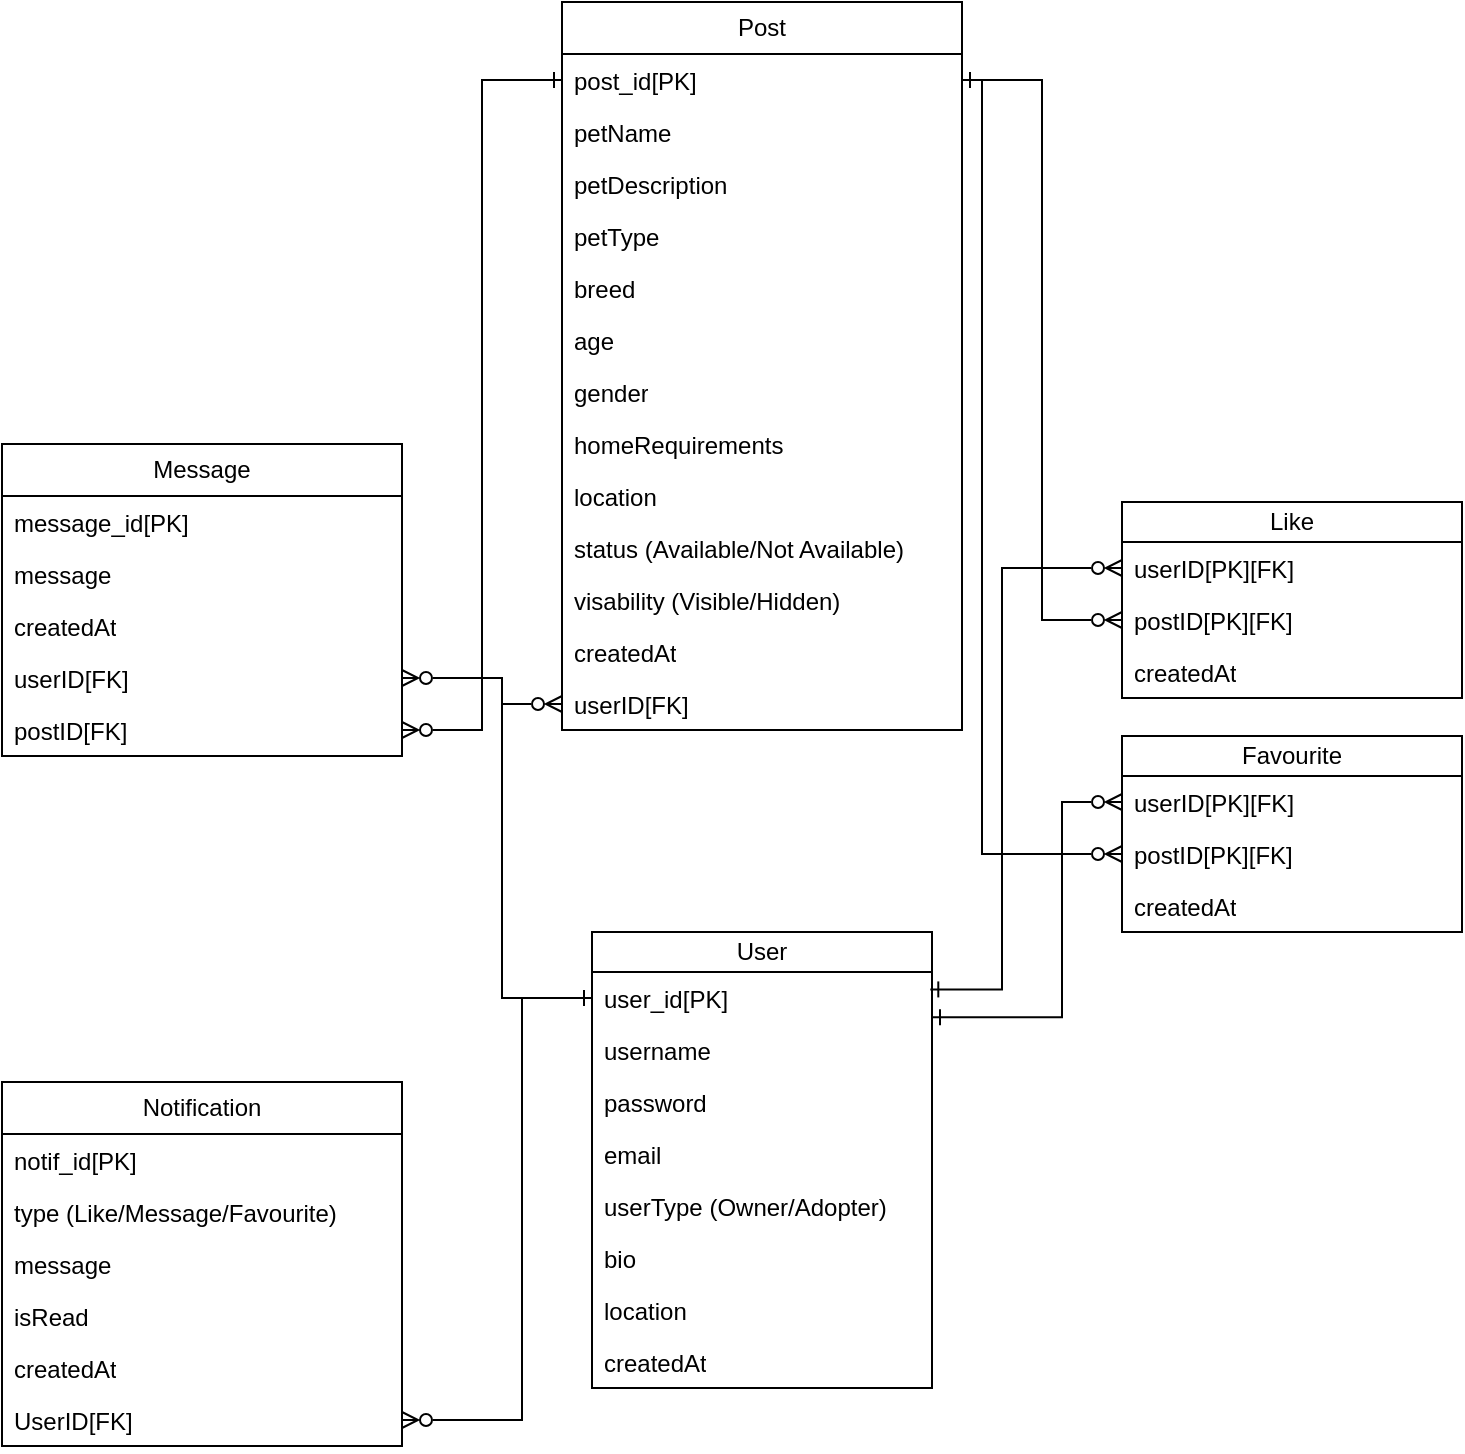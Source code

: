 <mxfile version="24.7.17">
  <diagram name="Page-1" id="efa7a0a1-bf9b-a30e-e6df-94a7791c09e9">
    <mxGraphModel dx="1735" dy="1115" grid="1" gridSize="10" guides="1" tooltips="1" connect="1" arrows="1" fold="1" page="1" pageScale="1" pageWidth="826" pageHeight="1169" background="none" math="0" shadow="0">
      <root>
        <mxCell id="0" />
        <mxCell id="1" parent="0" />
        <mxCell id="i3ylS3Iu1e_bb81jTkrV-114" value="User" style="swimlane;fontStyle=0;childLayout=stackLayout;horizontal=1;startSize=20;fillColor=none;horizontalStack=0;resizeParent=1;resizeParentMax=0;resizeLast=0;collapsible=1;marginBottom=0;whiteSpace=wrap;html=1;" vertex="1" parent="1">
          <mxGeometry x="535" y="555" width="170" height="228" as="geometry" />
        </mxCell>
        <mxCell id="i3ylS3Iu1e_bb81jTkrV-115" value="user_id[PK]" style="text;strokeColor=none;fillColor=none;align=left;verticalAlign=top;spacingLeft=4;spacingRight=4;overflow=hidden;rotatable=0;points=[[0,0.5],[1,0.5]];portConstraint=eastwest;whiteSpace=wrap;html=1;" vertex="1" parent="i3ylS3Iu1e_bb81jTkrV-114">
          <mxGeometry y="20" width="170" height="26" as="geometry" />
        </mxCell>
        <mxCell id="i3ylS3Iu1e_bb81jTkrV-116" value="username" style="text;strokeColor=none;fillColor=none;align=left;verticalAlign=top;spacingLeft=4;spacingRight=4;overflow=hidden;rotatable=0;points=[[0,0.5],[1,0.5]];portConstraint=eastwest;whiteSpace=wrap;html=1;" vertex="1" parent="i3ylS3Iu1e_bb81jTkrV-114">
          <mxGeometry y="46" width="170" height="26" as="geometry" />
        </mxCell>
        <mxCell id="i3ylS3Iu1e_bb81jTkrV-117" value="password" style="text;strokeColor=none;fillColor=none;align=left;verticalAlign=top;spacingLeft=4;spacingRight=4;overflow=hidden;rotatable=0;points=[[0,0.5],[1,0.5]];portConstraint=eastwest;whiteSpace=wrap;html=1;" vertex="1" parent="i3ylS3Iu1e_bb81jTkrV-114">
          <mxGeometry y="72" width="170" height="26" as="geometry" />
        </mxCell>
        <mxCell id="i3ylS3Iu1e_bb81jTkrV-151" value="email" style="text;strokeColor=none;fillColor=none;align=left;verticalAlign=top;spacingLeft=4;spacingRight=4;overflow=hidden;rotatable=0;points=[[0,0.5],[1,0.5]];portConstraint=eastwest;whiteSpace=wrap;html=1;" vertex="1" parent="i3ylS3Iu1e_bb81jTkrV-114">
          <mxGeometry y="98" width="170" height="26" as="geometry" />
        </mxCell>
        <mxCell id="i3ylS3Iu1e_bb81jTkrV-124" value="userType (Owner/Adopter)" style="text;strokeColor=none;fillColor=none;align=left;verticalAlign=top;spacingLeft=4;spacingRight=4;overflow=hidden;rotatable=0;points=[[0,0.5],[1,0.5]];portConstraint=eastwest;whiteSpace=wrap;html=1;" vertex="1" parent="i3ylS3Iu1e_bb81jTkrV-114">
          <mxGeometry y="124" width="170" height="26" as="geometry" />
        </mxCell>
        <mxCell id="i3ylS3Iu1e_bb81jTkrV-125" value="bio" style="text;strokeColor=none;fillColor=none;align=left;verticalAlign=top;spacingLeft=4;spacingRight=4;overflow=hidden;rotatable=0;points=[[0,0.5],[1,0.5]];portConstraint=eastwest;whiteSpace=wrap;html=1;" vertex="1" parent="i3ylS3Iu1e_bb81jTkrV-114">
          <mxGeometry y="150" width="170" height="26" as="geometry" />
        </mxCell>
        <mxCell id="i3ylS3Iu1e_bb81jTkrV-153" value="location" style="text;strokeColor=none;fillColor=none;align=left;verticalAlign=top;spacingLeft=4;spacingRight=4;overflow=hidden;rotatable=0;points=[[0,0.5],[1,0.5]];portConstraint=eastwest;whiteSpace=wrap;html=1;" vertex="1" parent="i3ylS3Iu1e_bb81jTkrV-114">
          <mxGeometry y="176" width="170" height="26" as="geometry" />
        </mxCell>
        <mxCell id="i3ylS3Iu1e_bb81jTkrV-168" value="createdAt" style="text;strokeColor=none;fillColor=none;align=left;verticalAlign=top;spacingLeft=4;spacingRight=4;overflow=hidden;rotatable=0;points=[[0,0.5],[1,0.5]];portConstraint=eastwest;whiteSpace=wrap;html=1;" vertex="1" parent="i3ylS3Iu1e_bb81jTkrV-114">
          <mxGeometry y="202" width="170" height="26" as="geometry" />
        </mxCell>
        <mxCell id="i3ylS3Iu1e_bb81jTkrV-119" value="Post" style="swimlane;fontStyle=0;childLayout=stackLayout;horizontal=1;startSize=26;fillColor=none;horizontalStack=0;resizeParent=1;resizeParentMax=0;resizeLast=0;collapsible=1;marginBottom=0;whiteSpace=wrap;html=1;" vertex="1" parent="1">
          <mxGeometry x="520" y="90" width="200" height="364" as="geometry" />
        </mxCell>
        <mxCell id="i3ylS3Iu1e_bb81jTkrV-120" value="post_id[PK]" style="text;strokeColor=none;fillColor=none;align=left;verticalAlign=top;spacingLeft=4;spacingRight=4;overflow=hidden;rotatable=0;points=[[0,0.5],[1,0.5]];portConstraint=eastwest;whiteSpace=wrap;html=1;" vertex="1" parent="i3ylS3Iu1e_bb81jTkrV-119">
          <mxGeometry y="26" width="200" height="26" as="geometry" />
        </mxCell>
        <mxCell id="i3ylS3Iu1e_bb81jTkrV-121" value="petName" style="text;strokeColor=none;fillColor=none;align=left;verticalAlign=top;spacingLeft=4;spacingRight=4;overflow=hidden;rotatable=0;points=[[0,0.5],[1,0.5]];portConstraint=eastwest;whiteSpace=wrap;html=1;" vertex="1" parent="i3ylS3Iu1e_bb81jTkrV-119">
          <mxGeometry y="52" width="200" height="26" as="geometry" />
        </mxCell>
        <mxCell id="i3ylS3Iu1e_bb81jTkrV-122" value="petDescription" style="text;strokeColor=none;fillColor=none;align=left;verticalAlign=top;spacingLeft=4;spacingRight=4;overflow=hidden;rotatable=0;points=[[0,0.5],[1,0.5]];portConstraint=eastwest;whiteSpace=wrap;html=1;" vertex="1" parent="i3ylS3Iu1e_bb81jTkrV-119">
          <mxGeometry y="78" width="200" height="26" as="geometry" />
        </mxCell>
        <mxCell id="i3ylS3Iu1e_bb81jTkrV-127" value="petType" style="text;strokeColor=none;fillColor=none;align=left;verticalAlign=top;spacingLeft=4;spacingRight=4;overflow=hidden;rotatable=0;points=[[0,0.5],[1,0.5]];portConstraint=eastwest;whiteSpace=wrap;html=1;" vertex="1" parent="i3ylS3Iu1e_bb81jTkrV-119">
          <mxGeometry y="104" width="200" height="26" as="geometry" />
        </mxCell>
        <mxCell id="i3ylS3Iu1e_bb81jTkrV-128" value="breed" style="text;strokeColor=none;fillColor=none;align=left;verticalAlign=top;spacingLeft=4;spacingRight=4;overflow=hidden;rotatable=0;points=[[0,0.5],[1,0.5]];portConstraint=eastwest;whiteSpace=wrap;html=1;" vertex="1" parent="i3ylS3Iu1e_bb81jTkrV-119">
          <mxGeometry y="130" width="200" height="26" as="geometry" />
        </mxCell>
        <mxCell id="i3ylS3Iu1e_bb81jTkrV-129" value="age" style="text;strokeColor=none;fillColor=none;align=left;verticalAlign=top;spacingLeft=4;spacingRight=4;overflow=hidden;rotatable=0;points=[[0,0.5],[1,0.5]];portConstraint=eastwest;whiteSpace=wrap;html=1;" vertex="1" parent="i3ylS3Iu1e_bb81jTkrV-119">
          <mxGeometry y="156" width="200" height="26" as="geometry" />
        </mxCell>
        <mxCell id="i3ylS3Iu1e_bb81jTkrV-130" value="gender" style="text;strokeColor=none;fillColor=none;align=left;verticalAlign=top;spacingLeft=4;spacingRight=4;overflow=hidden;rotatable=0;points=[[0,0.5],[1,0.5]];portConstraint=eastwest;whiteSpace=wrap;html=1;" vertex="1" parent="i3ylS3Iu1e_bb81jTkrV-119">
          <mxGeometry y="182" width="200" height="26" as="geometry" />
        </mxCell>
        <mxCell id="i3ylS3Iu1e_bb81jTkrV-131" value="homeRequirements" style="text;strokeColor=none;fillColor=none;align=left;verticalAlign=top;spacingLeft=4;spacingRight=4;overflow=hidden;rotatable=0;points=[[0,0.5],[1,0.5]];portConstraint=eastwest;whiteSpace=wrap;html=1;" vertex="1" parent="i3ylS3Iu1e_bb81jTkrV-119">
          <mxGeometry y="208" width="200" height="26" as="geometry" />
        </mxCell>
        <mxCell id="i3ylS3Iu1e_bb81jTkrV-132" value="location" style="text;strokeColor=none;fillColor=none;align=left;verticalAlign=top;spacingLeft=4;spacingRight=4;overflow=hidden;rotatable=0;points=[[0,0.5],[1,0.5]];portConstraint=eastwest;whiteSpace=wrap;html=1;" vertex="1" parent="i3ylS3Iu1e_bb81jTkrV-119">
          <mxGeometry y="234" width="200" height="26" as="geometry" />
        </mxCell>
        <mxCell id="i3ylS3Iu1e_bb81jTkrV-133" value="status (Available/Not Available)" style="text;strokeColor=none;fillColor=none;align=left;verticalAlign=top;spacingLeft=4;spacingRight=4;overflow=hidden;rotatable=0;points=[[0,0.5],[1,0.5]];portConstraint=eastwest;whiteSpace=wrap;html=1;" vertex="1" parent="i3ylS3Iu1e_bb81jTkrV-119">
          <mxGeometry y="260" width="200" height="26" as="geometry" />
        </mxCell>
        <mxCell id="i3ylS3Iu1e_bb81jTkrV-134" value="visability (Visible/Hidden)" style="text;strokeColor=none;fillColor=none;align=left;verticalAlign=top;spacingLeft=4;spacingRight=4;overflow=hidden;rotatable=0;points=[[0,0.5],[1,0.5]];portConstraint=eastwest;whiteSpace=wrap;html=1;" vertex="1" parent="i3ylS3Iu1e_bb81jTkrV-119">
          <mxGeometry y="286" width="200" height="26" as="geometry" />
        </mxCell>
        <mxCell id="i3ylS3Iu1e_bb81jTkrV-154" value="createdAt" style="text;strokeColor=none;fillColor=none;align=left;verticalAlign=top;spacingLeft=4;spacingRight=4;overflow=hidden;rotatable=0;points=[[0,0.5],[1,0.5]];portConstraint=eastwest;whiteSpace=wrap;html=1;" vertex="1" parent="i3ylS3Iu1e_bb81jTkrV-119">
          <mxGeometry y="312" width="200" height="26" as="geometry" />
        </mxCell>
        <mxCell id="i3ylS3Iu1e_bb81jTkrV-135" value="userID[FK]" style="text;strokeColor=none;fillColor=none;align=left;verticalAlign=top;spacingLeft=4;spacingRight=4;overflow=hidden;rotatable=0;points=[[0,0.5],[1,0.5]];portConstraint=eastwest;whiteSpace=wrap;html=1;" vertex="1" parent="i3ylS3Iu1e_bb81jTkrV-119">
          <mxGeometry y="338" width="200" height="26" as="geometry" />
        </mxCell>
        <mxCell id="i3ylS3Iu1e_bb81jTkrV-138" value="Message" style="swimlane;fontStyle=0;childLayout=stackLayout;horizontal=1;startSize=26;fillColor=none;horizontalStack=0;resizeParent=1;resizeParentMax=0;resizeLast=0;collapsible=1;marginBottom=0;whiteSpace=wrap;html=1;" vertex="1" parent="1">
          <mxGeometry x="240" y="311" width="200" height="156" as="geometry" />
        </mxCell>
        <mxCell id="i3ylS3Iu1e_bb81jTkrV-139" value="message_id[PK]" style="text;strokeColor=none;fillColor=none;align=left;verticalAlign=top;spacingLeft=4;spacingRight=4;overflow=hidden;rotatable=0;points=[[0,0.5],[1,0.5]];portConstraint=eastwest;whiteSpace=wrap;html=1;" vertex="1" parent="i3ylS3Iu1e_bb81jTkrV-138">
          <mxGeometry y="26" width="200" height="26" as="geometry" />
        </mxCell>
        <mxCell id="i3ylS3Iu1e_bb81jTkrV-140" value="message" style="text;strokeColor=none;fillColor=none;align=left;verticalAlign=top;spacingLeft=4;spacingRight=4;overflow=hidden;rotatable=0;points=[[0,0.5],[1,0.5]];portConstraint=eastwest;whiteSpace=wrap;html=1;" vertex="1" parent="i3ylS3Iu1e_bb81jTkrV-138">
          <mxGeometry y="52" width="200" height="26" as="geometry" />
        </mxCell>
        <mxCell id="i3ylS3Iu1e_bb81jTkrV-166" value="createdAt" style="text;strokeColor=none;fillColor=none;align=left;verticalAlign=top;spacingLeft=4;spacingRight=4;overflow=hidden;rotatable=0;points=[[0,0.5],[1,0.5]];portConstraint=eastwest;whiteSpace=wrap;html=1;" vertex="1" parent="i3ylS3Iu1e_bb81jTkrV-138">
          <mxGeometry y="78" width="200" height="26" as="geometry" />
        </mxCell>
        <mxCell id="i3ylS3Iu1e_bb81jTkrV-167" value="userID[FK]" style="text;strokeColor=none;fillColor=none;align=left;verticalAlign=top;spacingLeft=4;spacingRight=4;overflow=hidden;rotatable=0;points=[[0,0.5],[1,0.5]];portConstraint=eastwest;whiteSpace=wrap;html=1;" vertex="1" parent="i3ylS3Iu1e_bb81jTkrV-138">
          <mxGeometry y="104" width="200" height="26" as="geometry" />
        </mxCell>
        <mxCell id="i3ylS3Iu1e_bb81jTkrV-173" value="postID[FK]" style="text;strokeColor=none;fillColor=none;align=left;verticalAlign=top;spacingLeft=4;spacingRight=4;overflow=hidden;rotatable=0;points=[[0,0.5],[1,0.5]];portConstraint=eastwest;whiteSpace=wrap;html=1;" vertex="1" parent="i3ylS3Iu1e_bb81jTkrV-138">
          <mxGeometry y="130" width="200" height="26" as="geometry" />
        </mxCell>
        <mxCell id="i3ylS3Iu1e_bb81jTkrV-155" value="Like" style="swimlane;fontStyle=0;childLayout=stackLayout;horizontal=1;startSize=20;fillColor=none;horizontalStack=0;resizeParent=1;resizeParentMax=0;resizeLast=0;collapsible=1;marginBottom=0;whiteSpace=wrap;html=1;" vertex="1" parent="1">
          <mxGeometry x="800" y="340" width="170" height="98" as="geometry" />
        </mxCell>
        <mxCell id="i3ylS3Iu1e_bb81jTkrV-156" value="userID[PK][FK]" style="text;strokeColor=none;fillColor=none;align=left;verticalAlign=top;spacingLeft=4;spacingRight=4;overflow=hidden;rotatable=0;points=[[0,0.5],[1,0.5]];portConstraint=eastwest;whiteSpace=wrap;html=1;" vertex="1" parent="i3ylS3Iu1e_bb81jTkrV-155">
          <mxGeometry y="20" width="170" height="26" as="geometry" />
        </mxCell>
        <mxCell id="i3ylS3Iu1e_bb81jTkrV-157" value="postID[PK][FK]" style="text;strokeColor=none;fillColor=none;align=left;verticalAlign=top;spacingLeft=4;spacingRight=4;overflow=hidden;rotatable=0;points=[[0,0.5],[1,0.5]];portConstraint=eastwest;whiteSpace=wrap;html=1;" vertex="1" parent="i3ylS3Iu1e_bb81jTkrV-155">
          <mxGeometry y="46" width="170" height="26" as="geometry" />
        </mxCell>
        <mxCell id="i3ylS3Iu1e_bb81jTkrV-170" value="createdAt" style="text;strokeColor=none;fillColor=none;align=left;verticalAlign=top;spacingLeft=4;spacingRight=4;overflow=hidden;rotatable=0;points=[[0,0.5],[1,0.5]];portConstraint=eastwest;whiteSpace=wrap;html=1;" vertex="1" parent="i3ylS3Iu1e_bb81jTkrV-155">
          <mxGeometry y="72" width="170" height="26" as="geometry" />
        </mxCell>
        <mxCell id="i3ylS3Iu1e_bb81jTkrV-163" value="Favourite" style="swimlane;fontStyle=0;childLayout=stackLayout;horizontal=1;startSize=20;fillColor=none;horizontalStack=0;resizeParent=1;resizeParentMax=0;resizeLast=0;collapsible=1;marginBottom=0;whiteSpace=wrap;html=1;" vertex="1" parent="1">
          <mxGeometry x="800" y="457" width="170" height="98" as="geometry" />
        </mxCell>
        <mxCell id="i3ylS3Iu1e_bb81jTkrV-164" value="userID[PK][FK]" style="text;strokeColor=none;fillColor=none;align=left;verticalAlign=top;spacingLeft=4;spacingRight=4;overflow=hidden;rotatable=0;points=[[0,0.5],[1,0.5]];portConstraint=eastwest;whiteSpace=wrap;html=1;" vertex="1" parent="i3ylS3Iu1e_bb81jTkrV-163">
          <mxGeometry y="20" width="170" height="26" as="geometry" />
        </mxCell>
        <mxCell id="i3ylS3Iu1e_bb81jTkrV-165" value="postID[PK][FK]" style="text;strokeColor=none;fillColor=none;align=left;verticalAlign=top;spacingLeft=4;spacingRight=4;overflow=hidden;rotatable=0;points=[[0,0.5],[1,0.5]];portConstraint=eastwest;whiteSpace=wrap;html=1;" vertex="1" parent="i3ylS3Iu1e_bb81jTkrV-163">
          <mxGeometry y="46" width="170" height="26" as="geometry" />
        </mxCell>
        <mxCell id="i3ylS3Iu1e_bb81jTkrV-172" value="createdAt" style="text;strokeColor=none;fillColor=none;align=left;verticalAlign=top;spacingLeft=4;spacingRight=4;overflow=hidden;rotatable=0;points=[[0,0.5],[1,0.5]];portConstraint=eastwest;whiteSpace=wrap;html=1;" vertex="1" parent="i3ylS3Iu1e_bb81jTkrV-163">
          <mxGeometry y="72" width="170" height="26" as="geometry" />
        </mxCell>
        <mxCell id="i3ylS3Iu1e_bb81jTkrV-174" value="Notification" style="swimlane;fontStyle=0;childLayout=stackLayout;horizontal=1;startSize=26;fillColor=none;horizontalStack=0;resizeParent=1;resizeParentMax=0;resizeLast=0;collapsible=1;marginBottom=0;whiteSpace=wrap;html=1;" vertex="1" parent="1">
          <mxGeometry x="240" y="630" width="200" height="182" as="geometry" />
        </mxCell>
        <mxCell id="i3ylS3Iu1e_bb81jTkrV-175" value="notif_id[PK]" style="text;strokeColor=none;fillColor=none;align=left;verticalAlign=top;spacingLeft=4;spacingRight=4;overflow=hidden;rotatable=0;points=[[0,0.5],[1,0.5]];portConstraint=eastwest;whiteSpace=wrap;html=1;" vertex="1" parent="i3ylS3Iu1e_bb81jTkrV-174">
          <mxGeometry y="26" width="200" height="26" as="geometry" />
        </mxCell>
        <mxCell id="i3ylS3Iu1e_bb81jTkrV-176" value="type (Like/Message/Favourite)" style="text;strokeColor=none;fillColor=none;align=left;verticalAlign=top;spacingLeft=4;spacingRight=4;overflow=hidden;rotatable=0;points=[[0,0.5],[1,0.5]];portConstraint=eastwest;whiteSpace=wrap;html=1;" vertex="1" parent="i3ylS3Iu1e_bb81jTkrV-174">
          <mxGeometry y="52" width="200" height="26" as="geometry" />
        </mxCell>
        <mxCell id="i3ylS3Iu1e_bb81jTkrV-177" value="message" style="text;strokeColor=none;fillColor=none;align=left;verticalAlign=top;spacingLeft=4;spacingRight=4;overflow=hidden;rotatable=0;points=[[0,0.5],[1,0.5]];portConstraint=eastwest;whiteSpace=wrap;html=1;" vertex="1" parent="i3ylS3Iu1e_bb81jTkrV-174">
          <mxGeometry y="78" width="200" height="26" as="geometry" />
        </mxCell>
        <mxCell id="i3ylS3Iu1e_bb81jTkrV-178" value="isRead" style="text;strokeColor=none;fillColor=none;align=left;verticalAlign=top;spacingLeft=4;spacingRight=4;overflow=hidden;rotatable=0;points=[[0,0.5],[1,0.5]];portConstraint=eastwest;whiteSpace=wrap;html=1;" vertex="1" parent="i3ylS3Iu1e_bb81jTkrV-174">
          <mxGeometry y="104" width="200" height="26" as="geometry" />
        </mxCell>
        <mxCell id="i3ylS3Iu1e_bb81jTkrV-179" value="createdAt" style="text;strokeColor=none;fillColor=none;align=left;verticalAlign=top;spacingLeft=4;spacingRight=4;overflow=hidden;rotatable=0;points=[[0,0.5],[1,0.5]];portConstraint=eastwest;whiteSpace=wrap;html=1;" vertex="1" parent="i3ylS3Iu1e_bb81jTkrV-174">
          <mxGeometry y="130" width="200" height="26" as="geometry" />
        </mxCell>
        <mxCell id="i3ylS3Iu1e_bb81jTkrV-180" value="UserID[FK]" style="text;strokeColor=none;fillColor=none;align=left;verticalAlign=top;spacingLeft=4;spacingRight=4;overflow=hidden;rotatable=0;points=[[0,0.5],[1,0.5]];portConstraint=eastwest;whiteSpace=wrap;html=1;" vertex="1" parent="i3ylS3Iu1e_bb81jTkrV-174">
          <mxGeometry y="156" width="200" height="26" as="geometry" />
        </mxCell>
        <mxCell id="i3ylS3Iu1e_bb81jTkrV-182" style="edgeStyle=orthogonalEdgeStyle;rounded=0;orthogonalLoop=1;jettySize=auto;html=1;entryX=0;entryY=0.5;entryDx=0;entryDy=0;endArrow=ERzeroToMany;endFill=0;startArrow=ERone;startFill=0;exitX=1;exitY=0.869;exitDx=0;exitDy=0;exitPerimeter=0;" edge="1" parent="1" source="i3ylS3Iu1e_bb81jTkrV-115" target="i3ylS3Iu1e_bb81jTkrV-164">
          <mxGeometry relative="1" as="geometry">
            <mxPoint x="710" y="600" as="sourcePoint" />
            <Array as="points">
              <mxPoint x="770" y="598" />
              <mxPoint x="770" y="490" />
            </Array>
          </mxGeometry>
        </mxCell>
        <mxCell id="i3ylS3Iu1e_bb81jTkrV-183" style="edgeStyle=orthogonalEdgeStyle;rounded=0;orthogonalLoop=1;jettySize=auto;html=1;entryX=0;entryY=0.5;entryDx=0;entryDy=0;endArrow=ERzeroToMany;endFill=0;startArrow=ERone;startFill=0;exitX=0.995;exitY=0.335;exitDx=0;exitDy=0;exitPerimeter=0;" edge="1" parent="1" source="i3ylS3Iu1e_bb81jTkrV-115" target="i3ylS3Iu1e_bb81jTkrV-156">
          <mxGeometry relative="1" as="geometry">
            <mxPoint x="710" y="584" as="sourcePoint" />
            <Array as="points">
              <mxPoint x="740" y="584" />
              <mxPoint x="740" y="373" />
            </Array>
          </mxGeometry>
        </mxCell>
        <mxCell id="i3ylS3Iu1e_bb81jTkrV-184" style="edgeStyle=orthogonalEdgeStyle;rounded=0;orthogonalLoop=1;jettySize=auto;html=1;exitX=0;exitY=0.5;exitDx=0;exitDy=0;entryX=1;entryY=0.5;entryDx=0;entryDy=0;endArrow=ERzeroToMany;endFill=0;startArrow=ERone;startFill=0;" edge="1" parent="1" source="i3ylS3Iu1e_bb81jTkrV-115" target="i3ylS3Iu1e_bb81jTkrV-167">
          <mxGeometry relative="1" as="geometry">
            <Array as="points">
              <mxPoint x="490" y="588" />
              <mxPoint x="490" y="428" />
            </Array>
          </mxGeometry>
        </mxCell>
        <mxCell id="i3ylS3Iu1e_bb81jTkrV-185" style="edgeStyle=orthogonalEdgeStyle;rounded=0;orthogonalLoop=1;jettySize=auto;html=1;exitX=0;exitY=0.5;exitDx=0;exitDy=0;entryX=1;entryY=0.5;entryDx=0;entryDy=0;endArrow=ERzeroToMany;endFill=0;startArrow=ERone;startFill=0;" edge="1" parent="1" source="i3ylS3Iu1e_bb81jTkrV-115" target="i3ylS3Iu1e_bb81jTkrV-180">
          <mxGeometry relative="1" as="geometry">
            <Array as="points">
              <mxPoint x="500" y="588" />
              <mxPoint x="500" y="799" />
            </Array>
          </mxGeometry>
        </mxCell>
        <mxCell id="i3ylS3Iu1e_bb81jTkrV-186" style="edgeStyle=orthogonalEdgeStyle;rounded=0;orthogonalLoop=1;jettySize=auto;html=1;exitX=0;exitY=0.5;exitDx=0;exitDy=0;entryX=0;entryY=0.5;entryDx=0;entryDy=0;endArrow=ERzeroToMany;endFill=0;startArrow=ERone;startFill=0;" edge="1" parent="1" source="i3ylS3Iu1e_bb81jTkrV-115" target="i3ylS3Iu1e_bb81jTkrV-135">
          <mxGeometry relative="1" as="geometry">
            <Array as="points">
              <mxPoint x="490" y="588" />
              <mxPoint x="490" y="441" />
            </Array>
          </mxGeometry>
        </mxCell>
        <mxCell id="i3ylS3Iu1e_bb81jTkrV-187" style="edgeStyle=orthogonalEdgeStyle;rounded=0;orthogonalLoop=1;jettySize=auto;html=1;exitX=1;exitY=0.5;exitDx=0;exitDy=0;entryX=0;entryY=0.5;entryDx=0;entryDy=0;endArrow=ERzeroToMany;endFill=0;startArrow=ERone;startFill=0;" edge="1" parent="1" source="i3ylS3Iu1e_bb81jTkrV-120" target="i3ylS3Iu1e_bb81jTkrV-157">
          <mxGeometry relative="1" as="geometry" />
        </mxCell>
        <mxCell id="i3ylS3Iu1e_bb81jTkrV-188" style="edgeStyle=orthogonalEdgeStyle;rounded=0;orthogonalLoop=1;jettySize=auto;html=1;exitX=1;exitY=0.5;exitDx=0;exitDy=0;entryX=0;entryY=0.5;entryDx=0;entryDy=0;endArrow=ERzeroToMany;endFill=0;startArrow=ERone;startFill=0;" edge="1" parent="1" source="i3ylS3Iu1e_bb81jTkrV-120" target="i3ylS3Iu1e_bb81jTkrV-165">
          <mxGeometry relative="1" as="geometry">
            <Array as="points">
              <mxPoint x="730" y="129" />
              <mxPoint x="730" y="516" />
            </Array>
          </mxGeometry>
        </mxCell>
        <mxCell id="i3ylS3Iu1e_bb81jTkrV-189" style="edgeStyle=orthogonalEdgeStyle;rounded=0;orthogonalLoop=1;jettySize=auto;html=1;exitX=0;exitY=0.5;exitDx=0;exitDy=0;entryX=1;entryY=0.5;entryDx=0;entryDy=0;endArrow=ERzeroToMany;endFill=0;startArrow=ERone;startFill=0;" edge="1" parent="1" source="i3ylS3Iu1e_bb81jTkrV-120" target="i3ylS3Iu1e_bb81jTkrV-173">
          <mxGeometry relative="1" as="geometry" />
        </mxCell>
      </root>
    </mxGraphModel>
  </diagram>
</mxfile>
